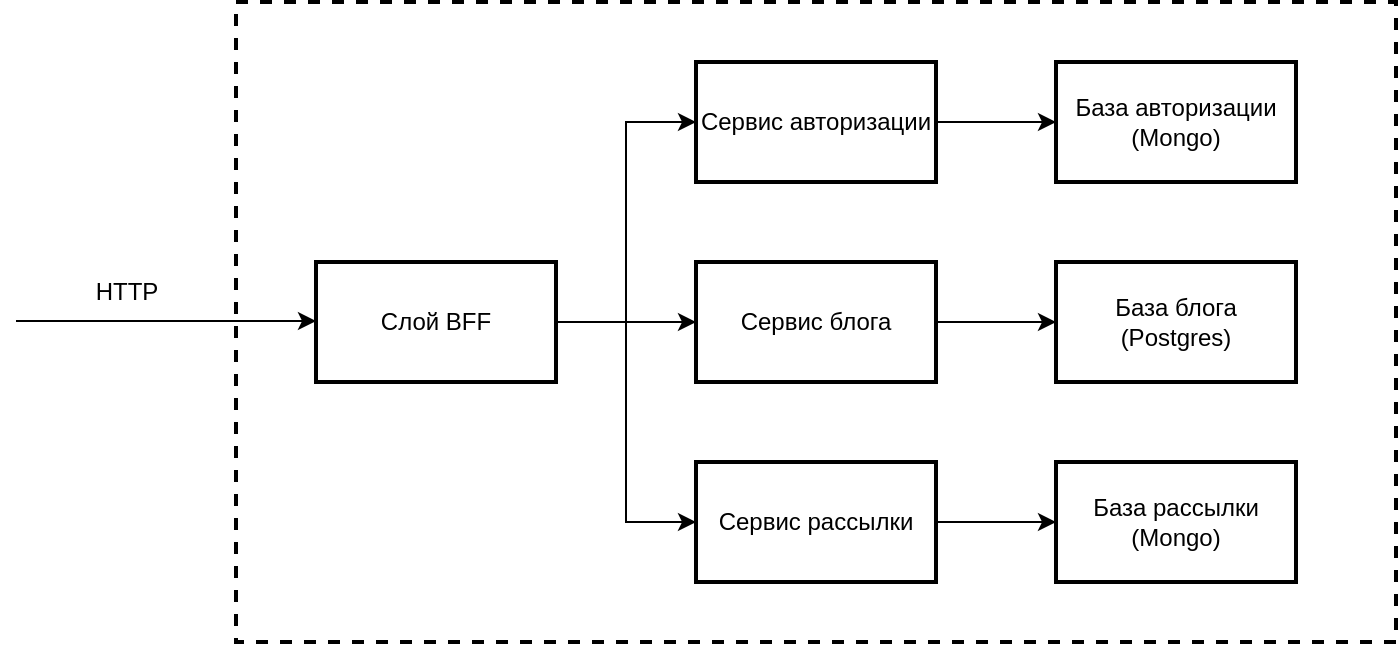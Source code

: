 <mxfile version="20.0.4" type="google"><diagram id="D1hyHVWk_lk1mKaXugWo" name="Page-1"><mxGraphModel grid="1" page="1" gridSize="10" guides="1" tooltips="1" connect="1" arrows="1" fold="1" pageScale="1" pageWidth="827" pageHeight="1169" math="0" shadow="0"><root><mxCell id="0"/><mxCell id="1" parent="0"/><mxCell id="p8jsaJ2ka3G2RanC0gGq-12" value="" style="rounded=0;whiteSpace=wrap;html=1;strokeWidth=2;dashed=1;" vertex="1" parent="1"><mxGeometry x="170" y="70" width="580" height="320" as="geometry"/></mxCell><mxCell id="p8jsaJ2ka3G2RanC0gGq-5" value="" style="edgeStyle=orthogonalEdgeStyle;rounded=0;orthogonalLoop=1;jettySize=auto;html=1;" edge="1" parent="1" source="p8jsaJ2ka3G2RanC0gGq-3" target="p8jsaJ2ka3G2RanC0gGq-4"><mxGeometry relative="1" as="geometry"/></mxCell><mxCell id="p8jsaJ2ka3G2RanC0gGq-3" value="Сервис авторизации" style="rounded=0;whiteSpace=wrap;html=1;strokeWidth=2;" vertex="1" parent="1"><mxGeometry x="400" y="100" width="120" height="60" as="geometry"/></mxCell><mxCell id="p8jsaJ2ka3G2RanC0gGq-4" value="База авторизации (Mongo)" style="whiteSpace=wrap;html=1;rounded=0;strokeWidth=2;" vertex="1" parent="1"><mxGeometry x="580" y="100" width="120" height="60" as="geometry"/></mxCell><mxCell id="p8jsaJ2ka3G2RanC0gGq-8" value="" style="edgeStyle=orthogonalEdgeStyle;rounded=0;orthogonalLoop=1;jettySize=auto;html=1;" edge="1" parent="1" source="p8jsaJ2ka3G2RanC0gGq-6" target="p8jsaJ2ka3G2RanC0gGq-7"><mxGeometry relative="1" as="geometry"/></mxCell><mxCell id="p8jsaJ2ka3G2RanC0gGq-6" value="Сервис блога" style="rounded=0;whiteSpace=wrap;html=1;strokeWidth=2;" vertex="1" parent="1"><mxGeometry x="400" y="200" width="120" height="60" as="geometry"/></mxCell><mxCell id="p8jsaJ2ka3G2RanC0gGq-7" value="База блога (Postgres)" style="whiteSpace=wrap;html=1;rounded=0;strokeWidth=2;" vertex="1" parent="1"><mxGeometry x="580" y="200" width="120" height="60" as="geometry"/></mxCell><mxCell id="p8jsaJ2ka3G2RanC0gGq-11" value="" style="edgeStyle=orthogonalEdgeStyle;rounded=0;orthogonalLoop=1;jettySize=auto;html=1;" edge="1" parent="1" source="p8jsaJ2ka3G2RanC0gGq-9" target="p8jsaJ2ka3G2RanC0gGq-10"><mxGeometry relative="1" as="geometry"/></mxCell><mxCell id="p8jsaJ2ka3G2RanC0gGq-9" value="Сервис рассылки" style="rounded=0;whiteSpace=wrap;html=1;strokeWidth=2;" vertex="1" parent="1"><mxGeometry x="400" y="300" width="120" height="60" as="geometry"/></mxCell><mxCell id="p8jsaJ2ka3G2RanC0gGq-10" value="База рассылки (Mongo)" style="whiteSpace=wrap;html=1;rounded=0;strokeWidth=2;" vertex="1" parent="1"><mxGeometry x="580" y="300" width="120" height="60" as="geometry"/></mxCell><mxCell id="p8jsaJ2ka3G2RanC0gGq-15" style="edgeStyle=orthogonalEdgeStyle;rounded=0;orthogonalLoop=1;jettySize=auto;html=1;exitX=1;exitY=0.5;exitDx=0;exitDy=0;entryX=0;entryY=0.5;entryDx=0;entryDy=0;" edge="1" parent="1" source="p8jsaJ2ka3G2RanC0gGq-13" target="p8jsaJ2ka3G2RanC0gGq-3"><mxGeometry relative="1" as="geometry"/></mxCell><mxCell id="p8jsaJ2ka3G2RanC0gGq-16" style="edgeStyle=orthogonalEdgeStyle;rounded=0;orthogonalLoop=1;jettySize=auto;html=1;exitX=1;exitY=0.5;exitDx=0;exitDy=0;entryX=0;entryY=0.5;entryDx=0;entryDy=0;" edge="1" parent="1" source="p8jsaJ2ka3G2RanC0gGq-13" target="p8jsaJ2ka3G2RanC0gGq-6"><mxGeometry relative="1" as="geometry"/></mxCell><mxCell id="p8jsaJ2ka3G2RanC0gGq-17" style="edgeStyle=orthogonalEdgeStyle;rounded=0;orthogonalLoop=1;jettySize=auto;html=1;exitX=1;exitY=0.5;exitDx=0;exitDy=0;entryX=0;entryY=0.5;entryDx=0;entryDy=0;" edge="1" parent="1" source="p8jsaJ2ka3G2RanC0gGq-13" target="p8jsaJ2ka3G2RanC0gGq-9"><mxGeometry relative="1" as="geometry"/></mxCell><mxCell id="p8jsaJ2ka3G2RanC0gGq-13" value="Слой BFF" style="rounded=0;whiteSpace=wrap;html=1;strokeWidth=2;" vertex="1" parent="1"><mxGeometry x="210" y="200" width="120" height="60" as="geometry"/></mxCell><mxCell id="p8jsaJ2ka3G2RanC0gGq-18" value="" style="endArrow=classic;html=1;rounded=0;" edge="1" parent="1"><mxGeometry width="50" height="50" relative="1" as="geometry"><mxPoint x="60" y="229.5" as="sourcePoint"/><mxPoint x="210" y="229.5" as="targetPoint"/></mxGeometry></mxCell><mxCell id="p8jsaJ2ka3G2RanC0gGq-19" value="HTTP" style="text;html=1;align=center;verticalAlign=middle;resizable=0;points=[];autosize=1;strokeColor=none;fillColor=none;" vertex="1" parent="1"><mxGeometry x="90" y="200" width="50" height="30" as="geometry"/></mxCell></root></mxGraphModel></diagram></mxfile>